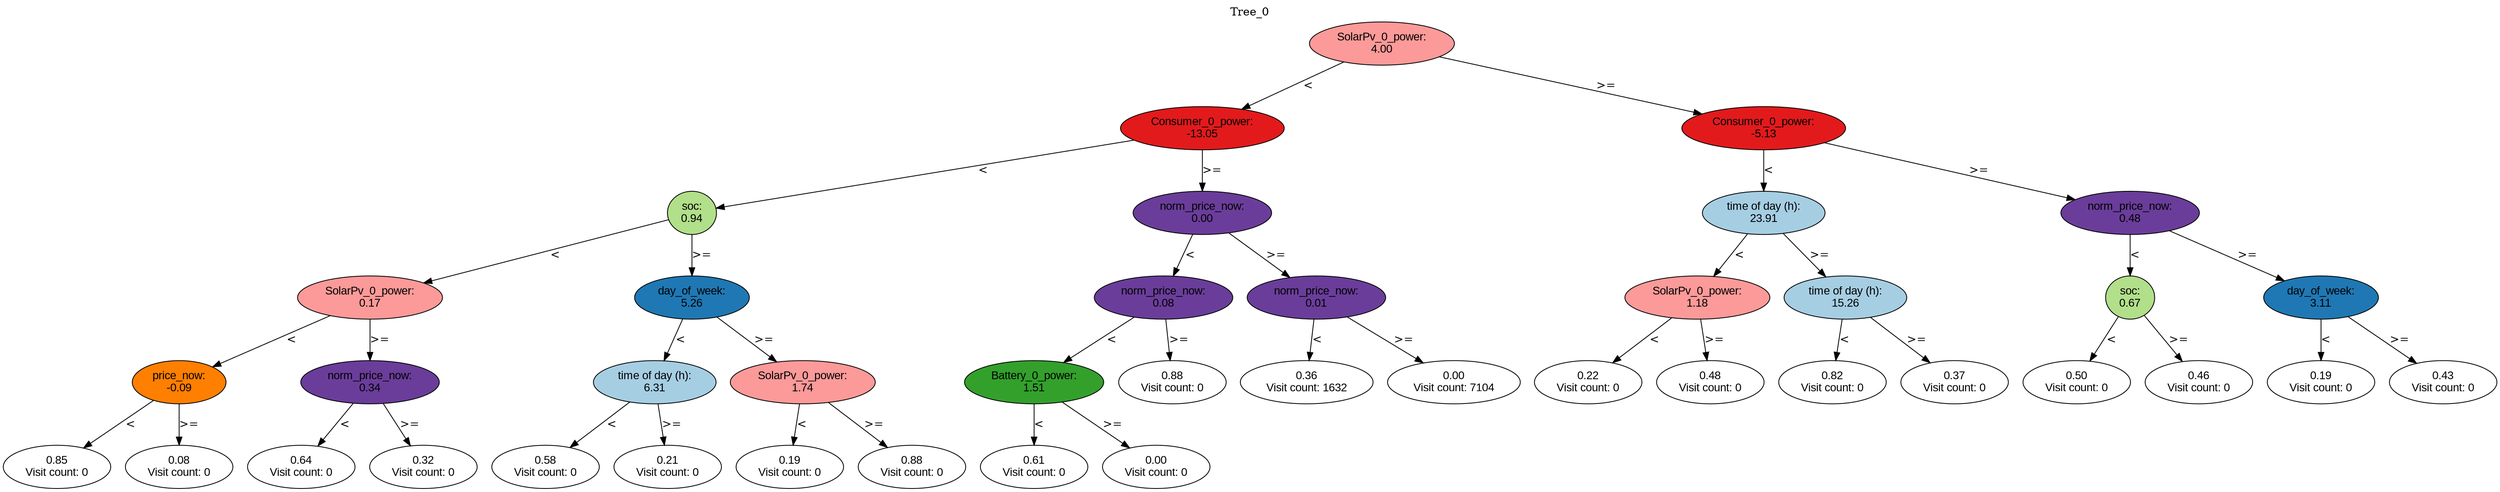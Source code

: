 digraph BST {
    node [fontname="Arial" style=filled colorscheme=paired12];
    0 [ label = "SolarPv_0_power:
4.00" fillcolor=5];
    1 [ label = "Consumer_0_power:
-13.05" fillcolor=6];
    2 [ label = "soc:
0.94" fillcolor=3];
    3 [ label = "SolarPv_0_power:
0.17" fillcolor=5];
    4 [ label = "price_now:
-0.09" fillcolor=8];
    5 [ label = "0.85
Visit count: 0" fillcolor=white];
    6 [ label = "0.08
Visit count: 0" fillcolor=white];
    7 [ label = "norm_price_now:
0.34" fillcolor=10];
    8 [ label = "0.64
Visit count: 0" fillcolor=white];
    9 [ label = "0.32
Visit count: 0" fillcolor=white];
    10 [ label = "day_of_week:
5.26" fillcolor=2];
    11 [ label = "time of day (h):
6.31" fillcolor=1];
    12 [ label = "0.58
Visit count: 0" fillcolor=white];
    13 [ label = "0.21
Visit count: 0" fillcolor=white];
    14 [ label = "SolarPv_0_power:
1.74" fillcolor=5];
    15 [ label = "0.19
Visit count: 0" fillcolor=white];
    16 [ label = "0.88
Visit count: 0" fillcolor=white];
    17 [ label = "norm_price_now:
0.00" fillcolor=10];
    18 [ label = "norm_price_now:
0.08" fillcolor=10];
    19 [ label = "Battery_0_power:
1.51" fillcolor=4];
    20 [ label = "0.61
Visit count: 0" fillcolor=white];
    21 [ label = "0.00
Visit count: 0" fillcolor=white];
    22 [ label = "0.88
Visit count: 0" fillcolor=white];
    23 [ label = "norm_price_now:
0.01" fillcolor=10];
    24 [ label = "0.36
Visit count: 1632" fillcolor=white];
    25 [ label = "0.00
Visit count: 7104" fillcolor=white];
    26 [ label = "Consumer_0_power:
-5.13" fillcolor=6];
    27 [ label = "time of day (h):
23.91" fillcolor=1];
    28 [ label = "SolarPv_0_power:
1.18" fillcolor=5];
    29 [ label = "0.22
Visit count: 0" fillcolor=white];
    30 [ label = "0.48
Visit count: 0" fillcolor=white];
    31 [ label = "time of day (h):
15.26" fillcolor=1];
    32 [ label = "0.82
Visit count: 0" fillcolor=white];
    33 [ label = "0.37
Visit count: 0" fillcolor=white];
    34 [ label = "norm_price_now:
0.48" fillcolor=10];
    35 [ label = "soc:
0.67" fillcolor=3];
    36 [ label = "0.50
Visit count: 0" fillcolor=white];
    37 [ label = "0.46
Visit count: 0" fillcolor=white];
    38 [ label = "day_of_week:
3.11" fillcolor=2];
    39 [ label = "0.19
Visit count: 0" fillcolor=white];
    40 [ label = "0.43
Visit count: 0" fillcolor=white];

    0  -> 1[ label = "<"];
    0  -> 26[ label = ">="];
    1  -> 2[ label = "<"];
    1  -> 17[ label = ">="];
    2  -> 3[ label = "<"];
    2  -> 10[ label = ">="];
    3  -> 4[ label = "<"];
    3  -> 7[ label = ">="];
    4  -> 5[ label = "<"];
    4  -> 6[ label = ">="];
    7  -> 8[ label = "<"];
    7  -> 9[ label = ">="];
    10  -> 11[ label = "<"];
    10  -> 14[ label = ">="];
    11  -> 12[ label = "<"];
    11  -> 13[ label = ">="];
    14  -> 15[ label = "<"];
    14  -> 16[ label = ">="];
    17  -> 18[ label = "<"];
    17  -> 23[ label = ">="];
    18  -> 19[ label = "<"];
    18  -> 22[ label = ">="];
    19  -> 20[ label = "<"];
    19  -> 21[ label = ">="];
    23  -> 24[ label = "<"];
    23  -> 25[ label = ">="];
    26  -> 27[ label = "<"];
    26  -> 34[ label = ">="];
    27  -> 28[ label = "<"];
    27  -> 31[ label = ">="];
    28  -> 29[ label = "<"];
    28  -> 30[ label = ">="];
    31  -> 32[ label = "<"];
    31  -> 33[ label = ">="];
    34  -> 35[ label = "<"];
    34  -> 38[ label = ">="];
    35  -> 36[ label = "<"];
    35  -> 37[ label = ">="];
    38  -> 39[ label = "<"];
    38  -> 40[ label = ">="];

    labelloc="t";
    label="Tree_0";
}